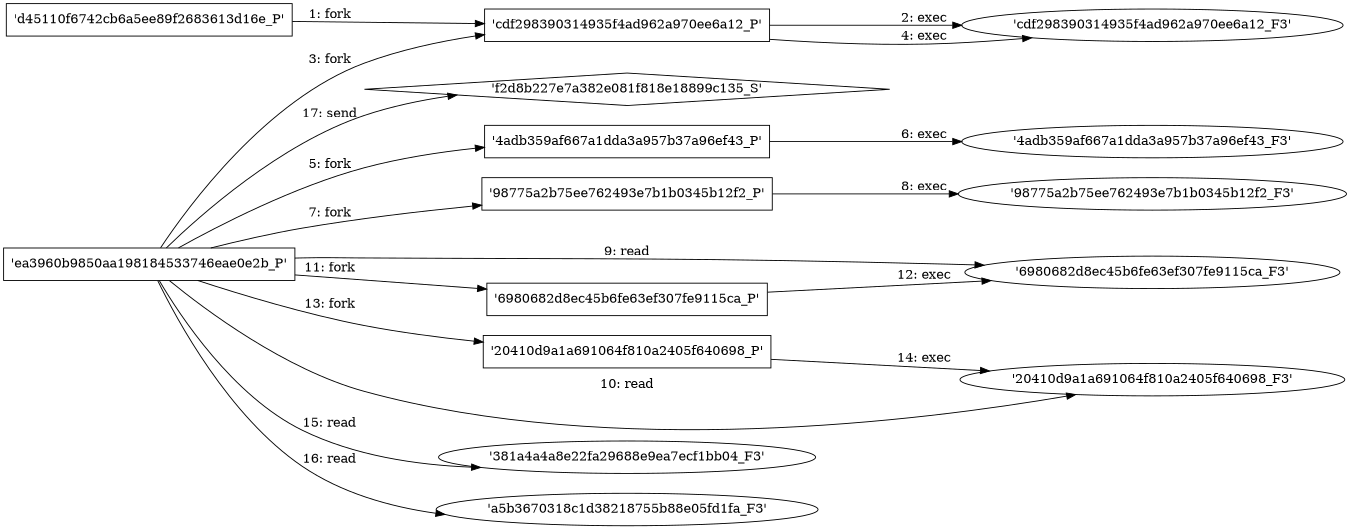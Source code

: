 digraph "D:\Learning\Paper\apt\基于CTI的攻击预警\Dataset\攻击图\ASGfromALLCTI\Distribution of malicious JAR appended to MSI files signed by third parties.dot" {
rankdir="LR"
size="9"
fixedsize="false"
splines="true"
nodesep=0.3
ranksep=0
fontsize=10
overlap="scalexy"
engine= "neato"
	"'d45110f6742cb6a5ee89f2683613d16e_P'" [node_type=Process shape=box]
	"'cdf298390314935f4ad962a970ee6a12_P'" [node_type=Process shape=box]
	"'d45110f6742cb6a5ee89f2683613d16e_P'" -> "'cdf298390314935f4ad962a970ee6a12_P'" [label="1: fork"]
	"'cdf298390314935f4ad962a970ee6a12_P'" [node_type=Process shape=box]
	"'cdf298390314935f4ad962a970ee6a12_F3'" [node_type=File shape=ellipse]
	"'cdf298390314935f4ad962a970ee6a12_P'" -> "'cdf298390314935f4ad962a970ee6a12_F3'" [label="2: exec"]
	"'ea3960b9850aa198184533746eae0e2b_P'" [node_type=Process shape=box]
	"'cdf298390314935f4ad962a970ee6a12_P'" [node_type=Process shape=box]
	"'ea3960b9850aa198184533746eae0e2b_P'" -> "'cdf298390314935f4ad962a970ee6a12_P'" [label="3: fork"]
	"'cdf298390314935f4ad962a970ee6a12_P'" [node_type=Process shape=box]
	"'cdf298390314935f4ad962a970ee6a12_F3'" [node_type=File shape=ellipse]
	"'cdf298390314935f4ad962a970ee6a12_P'" -> "'cdf298390314935f4ad962a970ee6a12_F3'" [label="4: exec"]
	"'ea3960b9850aa198184533746eae0e2b_P'" [node_type=Process shape=box]
	"'4adb359af667a1dda3a957b37a96ef43_P'" [node_type=Process shape=box]
	"'ea3960b9850aa198184533746eae0e2b_P'" -> "'4adb359af667a1dda3a957b37a96ef43_P'" [label="5: fork"]
	"'4adb359af667a1dda3a957b37a96ef43_P'" [node_type=Process shape=box]
	"'4adb359af667a1dda3a957b37a96ef43_F3'" [node_type=File shape=ellipse]
	"'4adb359af667a1dda3a957b37a96ef43_P'" -> "'4adb359af667a1dda3a957b37a96ef43_F3'" [label="6: exec"]
	"'ea3960b9850aa198184533746eae0e2b_P'" [node_type=Process shape=box]
	"'98775a2b75ee762493e7b1b0345b12f2_P'" [node_type=Process shape=box]
	"'ea3960b9850aa198184533746eae0e2b_P'" -> "'98775a2b75ee762493e7b1b0345b12f2_P'" [label="7: fork"]
	"'98775a2b75ee762493e7b1b0345b12f2_P'" [node_type=Process shape=box]
	"'98775a2b75ee762493e7b1b0345b12f2_F3'" [node_type=File shape=ellipse]
	"'98775a2b75ee762493e7b1b0345b12f2_P'" -> "'98775a2b75ee762493e7b1b0345b12f2_F3'" [label="8: exec"]
	"'6980682d8ec45b6fe63ef307fe9115ca_F3'" [node_type=file shape=ellipse]
	"'ea3960b9850aa198184533746eae0e2b_P'" [node_type=Process shape=box]
	"'ea3960b9850aa198184533746eae0e2b_P'" -> "'6980682d8ec45b6fe63ef307fe9115ca_F3'" [label="9: read"]
	"'20410d9a1a691064f810a2405f640698_F3'" [node_type=file shape=ellipse]
	"'ea3960b9850aa198184533746eae0e2b_P'" [node_type=Process shape=box]
	"'ea3960b9850aa198184533746eae0e2b_P'" -> "'20410d9a1a691064f810a2405f640698_F3'" [label="10: read"]
	"'ea3960b9850aa198184533746eae0e2b_P'" [node_type=Process shape=box]
	"'6980682d8ec45b6fe63ef307fe9115ca_P'" [node_type=Process shape=box]
	"'ea3960b9850aa198184533746eae0e2b_P'" -> "'6980682d8ec45b6fe63ef307fe9115ca_P'" [label="11: fork"]
	"'6980682d8ec45b6fe63ef307fe9115ca_P'" [node_type=Process shape=box]
	"'6980682d8ec45b6fe63ef307fe9115ca_F3'" [node_type=File shape=ellipse]
	"'6980682d8ec45b6fe63ef307fe9115ca_P'" -> "'6980682d8ec45b6fe63ef307fe9115ca_F3'" [label="12: exec"]
	"'ea3960b9850aa198184533746eae0e2b_P'" [node_type=Process shape=box]
	"'20410d9a1a691064f810a2405f640698_P'" [node_type=Process shape=box]
	"'ea3960b9850aa198184533746eae0e2b_P'" -> "'20410d9a1a691064f810a2405f640698_P'" [label="13: fork"]
	"'20410d9a1a691064f810a2405f640698_P'" [node_type=Process shape=box]
	"'20410d9a1a691064f810a2405f640698_F3'" [node_type=File shape=ellipse]
	"'20410d9a1a691064f810a2405f640698_P'" -> "'20410d9a1a691064f810a2405f640698_F3'" [label="14: exec"]
	"'381a4a4a8e22fa29688e9ea7ecf1bb04_F3'" [node_type=file shape=ellipse]
	"'ea3960b9850aa198184533746eae0e2b_P'" [node_type=Process shape=box]
	"'ea3960b9850aa198184533746eae0e2b_P'" -> "'381a4a4a8e22fa29688e9ea7ecf1bb04_F3'" [label="15: read"]
	"'a5b3670318c1d38218755b88e05fd1fa_F3'" [node_type=file shape=ellipse]
	"'ea3960b9850aa198184533746eae0e2b_P'" [node_type=Process shape=box]
	"'ea3960b9850aa198184533746eae0e2b_P'" -> "'a5b3670318c1d38218755b88e05fd1fa_F3'" [label="16: read"]
	"'f2d8b227e7a382e081f818e18899c135_S'" [node_type=Socket shape=diamond]
	"'ea3960b9850aa198184533746eae0e2b_P'" [node_type=Process shape=box]
	"'ea3960b9850aa198184533746eae0e2b_P'" -> "'f2d8b227e7a382e081f818e18899c135_S'" [label="17: send"]
}
